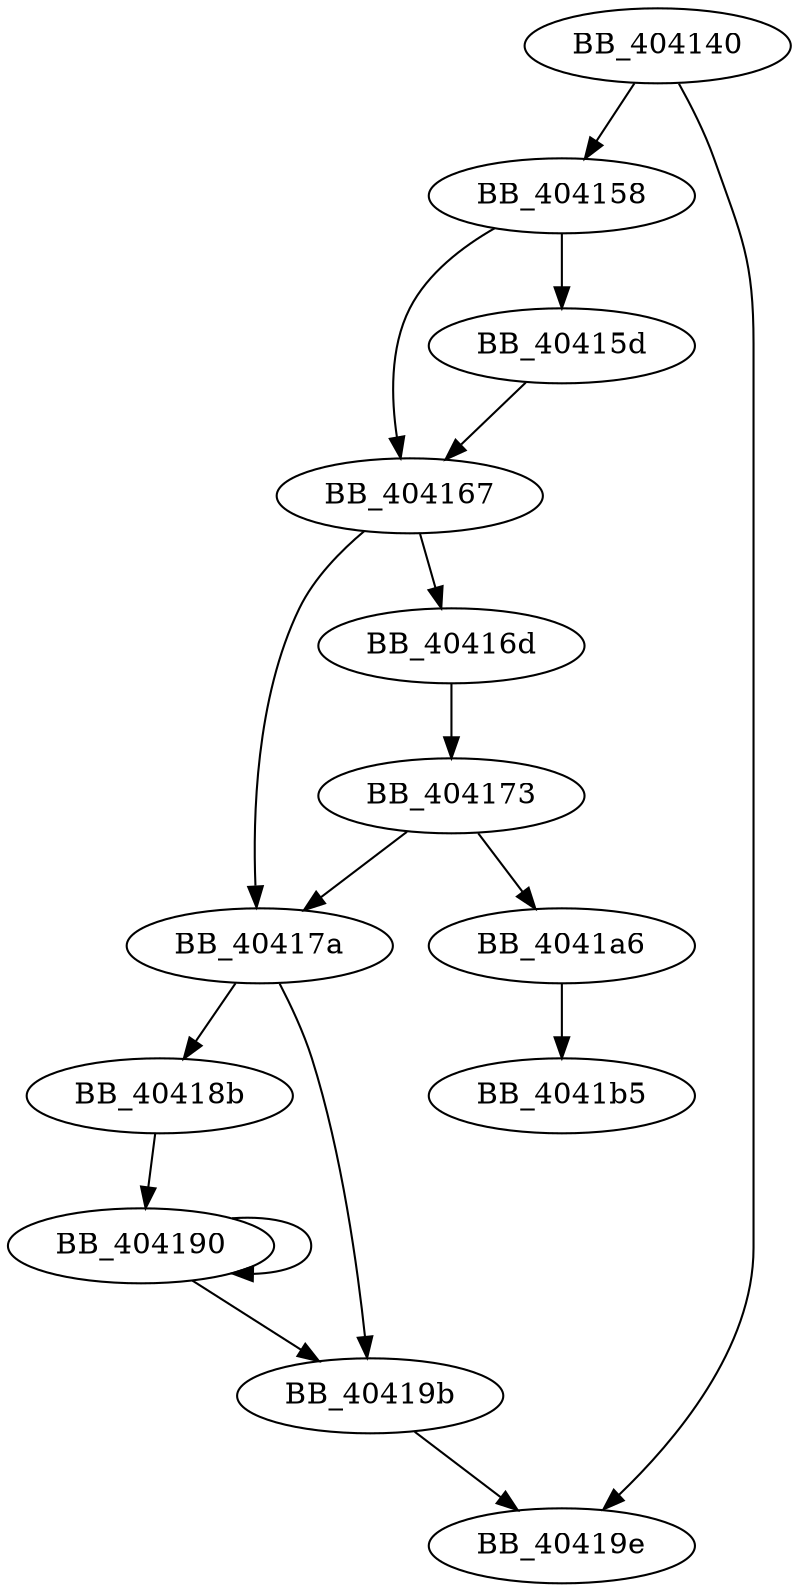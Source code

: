 DiGraph sub_404140{
BB_404140->BB_404158
BB_404140->BB_40419e
BB_404158->BB_40415d
BB_404158->BB_404167
BB_40415d->BB_404167
BB_404167->BB_40416d
BB_404167->BB_40417a
BB_40416d->BB_404173
BB_404173->BB_40417a
BB_404173->BB_4041a6
BB_40417a->BB_40418b
BB_40417a->BB_40419b
BB_40418b->BB_404190
BB_404190->BB_404190
BB_404190->BB_40419b
BB_40419b->BB_40419e
BB_4041a6->BB_4041b5
}
